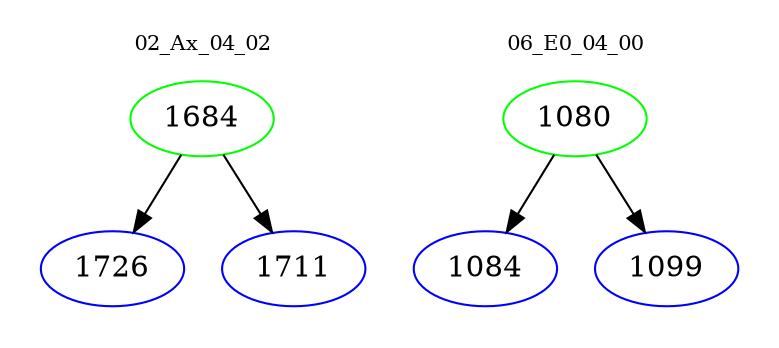 digraph{
subgraph cluster_0 {
color = white
label = "02_Ax_04_02";
fontsize=10;
T0_1684 [label="1684", color="green"]
T0_1684 -> T0_1726 [color="black"]
T0_1726 [label="1726", color="blue"]
T0_1684 -> T0_1711 [color="black"]
T0_1711 [label="1711", color="blue"]
}
subgraph cluster_1 {
color = white
label = "06_E0_04_00";
fontsize=10;
T1_1080 [label="1080", color="green"]
T1_1080 -> T1_1084 [color="black"]
T1_1084 [label="1084", color="blue"]
T1_1080 -> T1_1099 [color="black"]
T1_1099 [label="1099", color="blue"]
}
}
